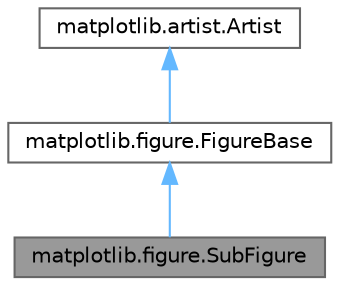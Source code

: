 digraph "matplotlib.figure.SubFigure"
{
 // LATEX_PDF_SIZE
  bgcolor="transparent";
  edge [fontname=Helvetica,fontsize=10,labelfontname=Helvetica,labelfontsize=10];
  node [fontname=Helvetica,fontsize=10,shape=box,height=0.2,width=0.4];
  Node1 [id="Node000001",label="matplotlib.figure.SubFigure",height=0.2,width=0.4,color="gray40", fillcolor="grey60", style="filled", fontcolor="black",tooltip=" "];
  Node2 -> Node1 [id="edge1_Node000001_Node000002",dir="back",color="steelblue1",style="solid",tooltip=" "];
  Node2 [id="Node000002",label="matplotlib.figure.FigureBase",height=0.2,width=0.4,color="gray40", fillcolor="white", style="filled",URL="$db/d8c/classmatplotlib_1_1figure_1_1FigureBase.html",tooltip=" "];
  Node3 -> Node2 [id="edge2_Node000002_Node000003",dir="back",color="steelblue1",style="solid",tooltip=" "];
  Node3 [id="Node000003",label="matplotlib.artist.Artist",height=0.2,width=0.4,color="gray40", fillcolor="white", style="filled",URL="$d1/df1/classmatplotlib_1_1artist_1_1Artist.html",tooltip=" "];
}
